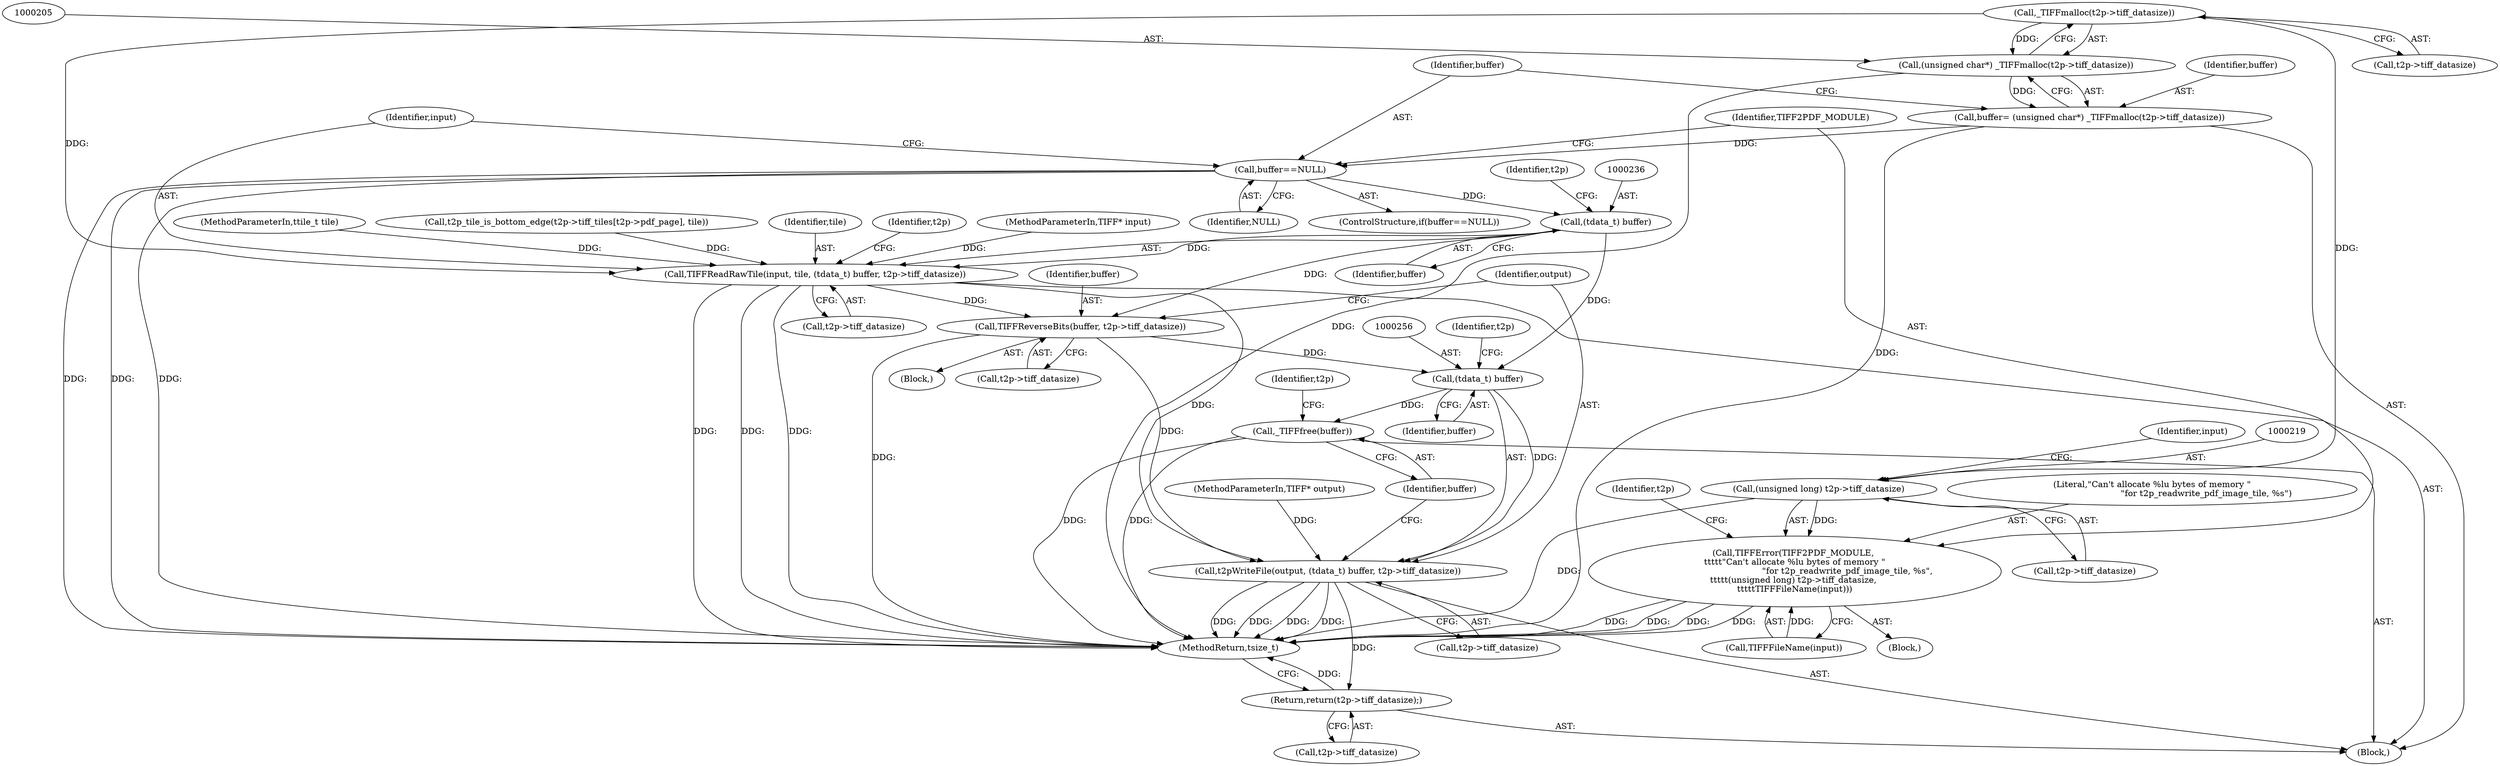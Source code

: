 digraph "0_libtiff_c7153361a4041260719b340f73f2f76@API" {
"1000206" [label="(Call,_TIFFmalloc(t2p->tiff_datasize))"];
"1000204" [label="(Call,(unsigned char*) _TIFFmalloc(t2p->tiff_datasize))"];
"1000202" [label="(Call,buffer= (unsigned char*) _TIFFmalloc(t2p->tiff_datasize))"];
"1000211" [label="(Call,buffer==NULL)"];
"1000235" [label="(Call,(tdata_t) buffer)"];
"1000232" [label="(Call,TIFFReadRawTile(input, tile, (tdata_t) buffer, t2p->tiff_datasize))"];
"1000248" [label="(Call,TIFFReverseBits(buffer, t2p->tiff_datasize))"];
"1000255" [label="(Call,(tdata_t) buffer)"];
"1000253" [label="(Call,t2pWriteFile(output, (tdata_t) buffer, t2p->tiff_datasize))"];
"1000263" [label="(Return,return(t2p->tiff_datasize);)"];
"1000261" [label="(Call,_TIFFfree(buffer))"];
"1000218" [label="(Call,(unsigned long) t2p->tiff_datasize)"];
"1000215" [label="(Call,TIFFError(TIFF2PDF_MODULE, \n\t\t\t\t\t\"Can't allocate %lu bytes of memory \"\n                                        \"for t2p_readwrite_pdf_image_tile, %s\", \n\t\t\t\t\t(unsigned long) t2p->tiff_datasize, \n\t\t\t\t\tTIFFFileName(input)))"];
"1000249" [label="(Identifier,buffer)"];
"1000263" [label="(Return,return(t2p->tiff_datasize);)"];
"1000217" [label="(Literal,\"Can't allocate %lu bytes of memory \"\n                                        \"for t2p_readwrite_pdf_image_tile, %s\")"];
"1000206" [label="(Call,_TIFFmalloc(t2p->tiff_datasize))"];
"1000216" [label="(Identifier,TIFF2PDF_MODULE)"];
"1000210" [label="(ControlStructure,if(buffer==NULL))"];
"1000233" [label="(Identifier,input)"];
"1000235" [label="(Call,(tdata_t) buffer)"];
"1000247" [label="(Block,)"];
"1000244" [label="(Identifier,t2p)"];
"1000110" [label="(MethodParameterIn,TIFF* input)"];
"1000254" [label="(Identifier,output)"];
"1000253" [label="(Call,t2pWriteFile(output, (tdata_t) buffer, t2p->tiff_datasize))"];
"1000213" [label="(Identifier,NULL)"];
"1000248" [label="(Call,TIFFReverseBits(buffer, t2p->tiff_datasize))"];
"1000258" [label="(Call,t2p->tiff_datasize)"];
"1000111" [label="(MethodParameterIn,TIFF* output)"];
"1000204" [label="(Call,(unsigned char*) _TIFFmalloc(t2p->tiff_datasize))"];
"1000112" [label="(MethodParameterIn,ttile_t tile)"];
"1000203" [label="(Identifier,buffer)"];
"1000261" [label="(Call,_TIFFfree(buffer))"];
"1000215" [label="(Call,TIFFError(TIFF2PDF_MODULE, \n\t\t\t\t\t\"Can't allocate %lu bytes of memory \"\n                                        \"for t2p_readwrite_pdf_image_tile, %s\", \n\t\t\t\t\t(unsigned long) t2p->tiff_datasize, \n\t\t\t\t\tTIFFFileName(input)))"];
"1000185" [label="(Call,t2p_tile_is_bottom_edge(t2p->tiff_tiles[t2p->pdf_page], tile))"];
"1000212" [label="(Identifier,buffer)"];
"1000257" [label="(Identifier,buffer)"];
"1000223" [label="(Call,TIFFFileName(input))"];
"1000220" [label="(Call,t2p->tiff_datasize)"];
"1000207" [label="(Call,t2p->tiff_datasize)"];
"1000262" [label="(Identifier,buffer)"];
"1000239" [label="(Identifier,t2p)"];
"1000250" [label="(Call,t2p->tiff_datasize)"];
"1000265" [label="(Identifier,t2p)"];
"1000238" [label="(Call,t2p->tiff_datasize)"];
"1000264" [label="(Call,t2p->tiff_datasize)"];
"1000234" [label="(Identifier,tile)"];
"1000232" [label="(Call,TIFFReadRawTile(input, tile, (tdata_t) buffer, t2p->tiff_datasize))"];
"1000237" [label="(Identifier,buffer)"];
"1001530" [label="(MethodReturn,tsize_t)"];
"1000259" [label="(Identifier,t2p)"];
"1000202" [label="(Call,buffer= (unsigned char*) _TIFFmalloc(t2p->tiff_datasize))"];
"1000224" [label="(Identifier,input)"];
"1000201" [label="(Block,)"];
"1000218" [label="(Call,(unsigned long) t2p->tiff_datasize)"];
"1000211" [label="(Call,buffer==NULL)"];
"1000214" [label="(Block,)"];
"1000227" [label="(Identifier,t2p)"];
"1000255" [label="(Call,(tdata_t) buffer)"];
"1000206" -> "1000204"  [label="AST: "];
"1000206" -> "1000207"  [label="CFG: "];
"1000207" -> "1000206"  [label="AST: "];
"1000204" -> "1000206"  [label="CFG: "];
"1000206" -> "1000204"  [label="DDG: "];
"1000206" -> "1000218"  [label="DDG: "];
"1000206" -> "1000232"  [label="DDG: "];
"1000204" -> "1000202"  [label="AST: "];
"1000205" -> "1000204"  [label="AST: "];
"1000202" -> "1000204"  [label="CFG: "];
"1000204" -> "1001530"  [label="DDG: "];
"1000204" -> "1000202"  [label="DDG: "];
"1000202" -> "1000201"  [label="AST: "];
"1000203" -> "1000202"  [label="AST: "];
"1000212" -> "1000202"  [label="CFG: "];
"1000202" -> "1001530"  [label="DDG: "];
"1000202" -> "1000211"  [label="DDG: "];
"1000211" -> "1000210"  [label="AST: "];
"1000211" -> "1000213"  [label="CFG: "];
"1000212" -> "1000211"  [label="AST: "];
"1000213" -> "1000211"  [label="AST: "];
"1000216" -> "1000211"  [label="CFG: "];
"1000233" -> "1000211"  [label="CFG: "];
"1000211" -> "1001530"  [label="DDG: "];
"1000211" -> "1001530"  [label="DDG: "];
"1000211" -> "1001530"  [label="DDG: "];
"1000211" -> "1000235"  [label="DDG: "];
"1000235" -> "1000232"  [label="AST: "];
"1000235" -> "1000237"  [label="CFG: "];
"1000236" -> "1000235"  [label="AST: "];
"1000237" -> "1000235"  [label="AST: "];
"1000239" -> "1000235"  [label="CFG: "];
"1000235" -> "1000232"  [label="DDG: "];
"1000235" -> "1000248"  [label="DDG: "];
"1000235" -> "1000255"  [label="DDG: "];
"1000232" -> "1000201"  [label="AST: "];
"1000232" -> "1000238"  [label="CFG: "];
"1000233" -> "1000232"  [label="AST: "];
"1000234" -> "1000232"  [label="AST: "];
"1000238" -> "1000232"  [label="AST: "];
"1000244" -> "1000232"  [label="CFG: "];
"1000232" -> "1001530"  [label="DDG: "];
"1000232" -> "1001530"  [label="DDG: "];
"1000232" -> "1001530"  [label="DDG: "];
"1000110" -> "1000232"  [label="DDG: "];
"1000185" -> "1000232"  [label="DDG: "];
"1000112" -> "1000232"  [label="DDG: "];
"1000232" -> "1000248"  [label="DDG: "];
"1000232" -> "1000253"  [label="DDG: "];
"1000248" -> "1000247"  [label="AST: "];
"1000248" -> "1000250"  [label="CFG: "];
"1000249" -> "1000248"  [label="AST: "];
"1000250" -> "1000248"  [label="AST: "];
"1000254" -> "1000248"  [label="CFG: "];
"1000248" -> "1001530"  [label="DDG: "];
"1000248" -> "1000255"  [label="DDG: "];
"1000248" -> "1000253"  [label="DDG: "];
"1000255" -> "1000253"  [label="AST: "];
"1000255" -> "1000257"  [label="CFG: "];
"1000256" -> "1000255"  [label="AST: "];
"1000257" -> "1000255"  [label="AST: "];
"1000259" -> "1000255"  [label="CFG: "];
"1000255" -> "1000253"  [label="DDG: "];
"1000255" -> "1000261"  [label="DDG: "];
"1000253" -> "1000201"  [label="AST: "];
"1000253" -> "1000258"  [label="CFG: "];
"1000254" -> "1000253"  [label="AST: "];
"1000258" -> "1000253"  [label="AST: "];
"1000262" -> "1000253"  [label="CFG: "];
"1000253" -> "1001530"  [label="DDG: "];
"1000253" -> "1001530"  [label="DDG: "];
"1000253" -> "1001530"  [label="DDG: "];
"1000253" -> "1001530"  [label="DDG: "];
"1000111" -> "1000253"  [label="DDG: "];
"1000253" -> "1000263"  [label="DDG: "];
"1000263" -> "1000201"  [label="AST: "];
"1000263" -> "1000264"  [label="CFG: "];
"1000264" -> "1000263"  [label="AST: "];
"1001530" -> "1000263"  [label="CFG: "];
"1000263" -> "1001530"  [label="DDG: "];
"1000261" -> "1000201"  [label="AST: "];
"1000261" -> "1000262"  [label="CFG: "];
"1000262" -> "1000261"  [label="AST: "];
"1000265" -> "1000261"  [label="CFG: "];
"1000261" -> "1001530"  [label="DDG: "];
"1000261" -> "1001530"  [label="DDG: "];
"1000218" -> "1000215"  [label="AST: "];
"1000218" -> "1000220"  [label="CFG: "];
"1000219" -> "1000218"  [label="AST: "];
"1000220" -> "1000218"  [label="AST: "];
"1000224" -> "1000218"  [label="CFG: "];
"1000218" -> "1001530"  [label="DDG: "];
"1000218" -> "1000215"  [label="DDG: "];
"1000215" -> "1000214"  [label="AST: "];
"1000215" -> "1000223"  [label="CFG: "];
"1000216" -> "1000215"  [label="AST: "];
"1000217" -> "1000215"  [label="AST: "];
"1000223" -> "1000215"  [label="AST: "];
"1000227" -> "1000215"  [label="CFG: "];
"1000215" -> "1001530"  [label="DDG: "];
"1000215" -> "1001530"  [label="DDG: "];
"1000215" -> "1001530"  [label="DDG: "];
"1000215" -> "1001530"  [label="DDG: "];
"1000223" -> "1000215"  [label="DDG: "];
}
